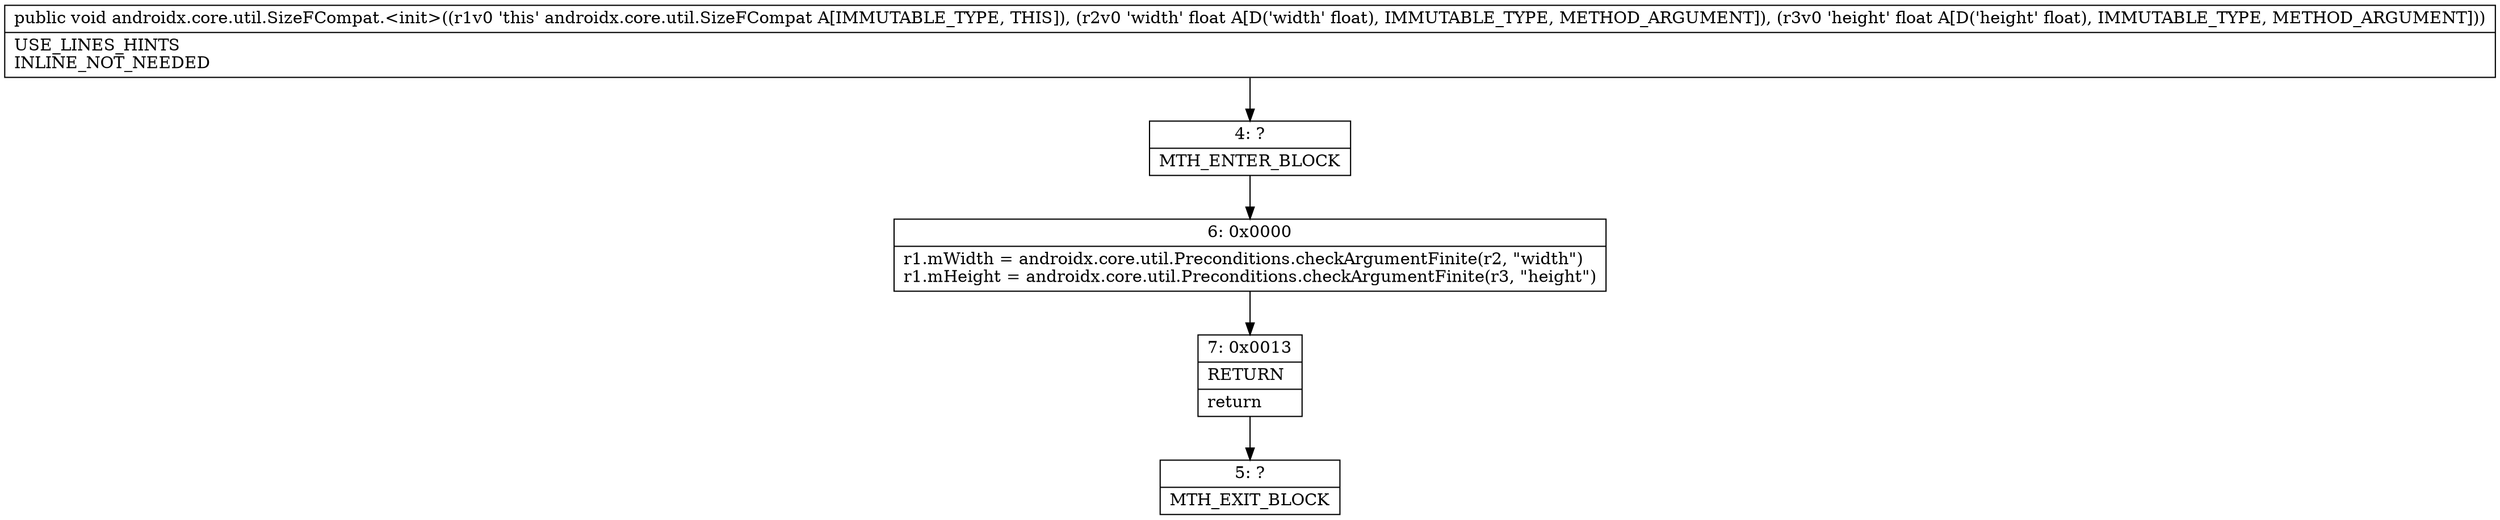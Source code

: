 digraph "CFG forandroidx.core.util.SizeFCompat.\<init\>(FF)V" {
Node_4 [shape=record,label="{4\:\ ?|MTH_ENTER_BLOCK\l}"];
Node_6 [shape=record,label="{6\:\ 0x0000|r1.mWidth = androidx.core.util.Preconditions.checkArgumentFinite(r2, \"width\")\lr1.mHeight = androidx.core.util.Preconditions.checkArgumentFinite(r3, \"height\")\l}"];
Node_7 [shape=record,label="{7\:\ 0x0013|RETURN\l|return\l}"];
Node_5 [shape=record,label="{5\:\ ?|MTH_EXIT_BLOCK\l}"];
MethodNode[shape=record,label="{public void androidx.core.util.SizeFCompat.\<init\>((r1v0 'this' androidx.core.util.SizeFCompat A[IMMUTABLE_TYPE, THIS]), (r2v0 'width' float A[D('width' float), IMMUTABLE_TYPE, METHOD_ARGUMENT]), (r3v0 'height' float A[D('height' float), IMMUTABLE_TYPE, METHOD_ARGUMENT]))  | USE_LINES_HINTS\lINLINE_NOT_NEEDED\l}"];
MethodNode -> Node_4;Node_4 -> Node_6;
Node_6 -> Node_7;
Node_7 -> Node_5;
}


